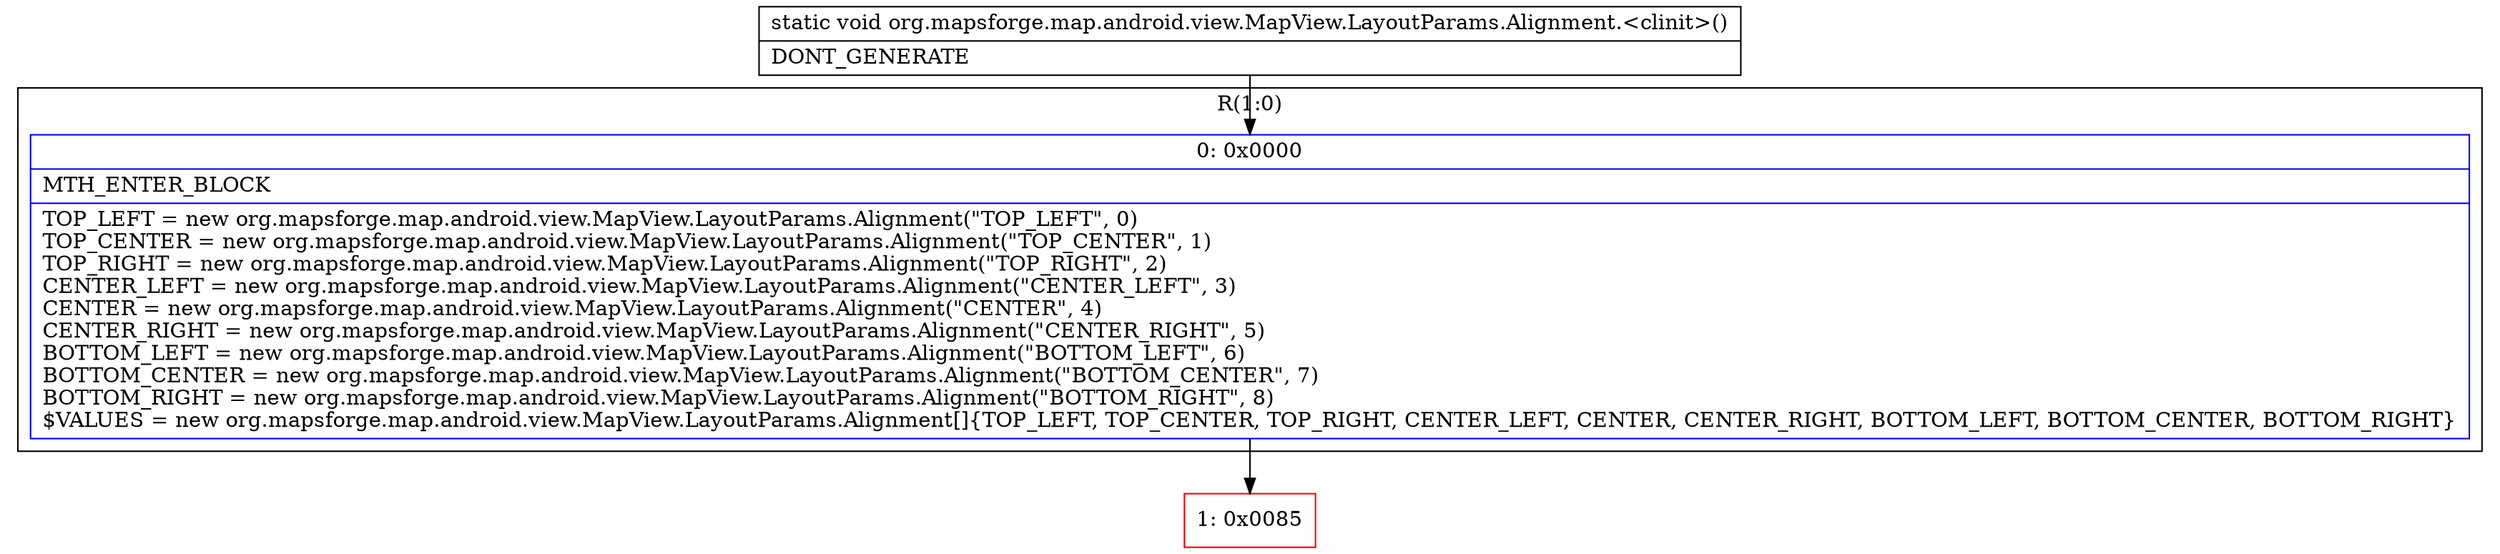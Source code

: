 digraph "CFG fororg.mapsforge.map.android.view.MapView.LayoutParams.Alignment.\<clinit\>()V" {
subgraph cluster_Region_310305171 {
label = "R(1:0)";
node [shape=record,color=blue];
Node_0 [shape=record,label="{0\:\ 0x0000|MTH_ENTER_BLOCK\l|TOP_LEFT = new org.mapsforge.map.android.view.MapView.LayoutParams.Alignment(\"TOP_LEFT\", 0)\lTOP_CENTER = new org.mapsforge.map.android.view.MapView.LayoutParams.Alignment(\"TOP_CENTER\", 1)\lTOP_RIGHT = new org.mapsforge.map.android.view.MapView.LayoutParams.Alignment(\"TOP_RIGHT\", 2)\lCENTER_LEFT = new org.mapsforge.map.android.view.MapView.LayoutParams.Alignment(\"CENTER_LEFT\", 3)\lCENTER = new org.mapsforge.map.android.view.MapView.LayoutParams.Alignment(\"CENTER\", 4)\lCENTER_RIGHT = new org.mapsforge.map.android.view.MapView.LayoutParams.Alignment(\"CENTER_RIGHT\", 5)\lBOTTOM_LEFT = new org.mapsforge.map.android.view.MapView.LayoutParams.Alignment(\"BOTTOM_LEFT\", 6)\lBOTTOM_CENTER = new org.mapsforge.map.android.view.MapView.LayoutParams.Alignment(\"BOTTOM_CENTER\", 7)\lBOTTOM_RIGHT = new org.mapsforge.map.android.view.MapView.LayoutParams.Alignment(\"BOTTOM_RIGHT\", 8)\l$VALUES = new org.mapsforge.map.android.view.MapView.LayoutParams.Alignment[]\{TOP_LEFT, TOP_CENTER, TOP_RIGHT, CENTER_LEFT, CENTER, CENTER_RIGHT, BOTTOM_LEFT, BOTTOM_CENTER, BOTTOM_RIGHT\}\l}"];
}
Node_1 [shape=record,color=red,label="{1\:\ 0x0085}"];
MethodNode[shape=record,label="{static void org.mapsforge.map.android.view.MapView.LayoutParams.Alignment.\<clinit\>()  | DONT_GENERATE\l}"];
MethodNode -> Node_0;
Node_0 -> Node_1;
}

